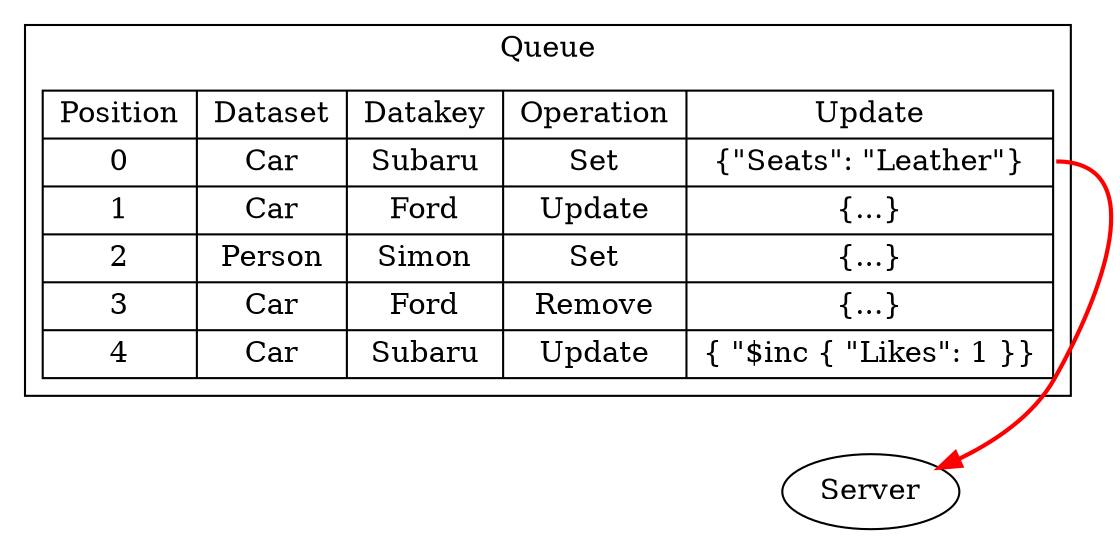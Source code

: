 digraph structs {
	subgraph x {
	Server [rank=min];
	node [shape=record];
	subgraph clusterqueue {
		label = "Queue";
		structqueue [shape=record,label="{ Position | 0 | 1 | 2 | 3 | 4 } | { Dataset | <f1> Car | Car | Person | Car | <f2> Car }|{ Datakey | Subaru | Ford | Simon | Ford | Subaru }|{ Operation | Set | Update | Set | Remove | Update }|{ Update | <f3> \{\"Seats\": \"Leather\"\} | \{...\} | \{...\} | \{...\} | <f4> \{ \"$inc \{ \"Likes\": 1 \}\} }"];
	}
	structqueue:f3 -> Server [color="red",style="bold"];
	}
}
